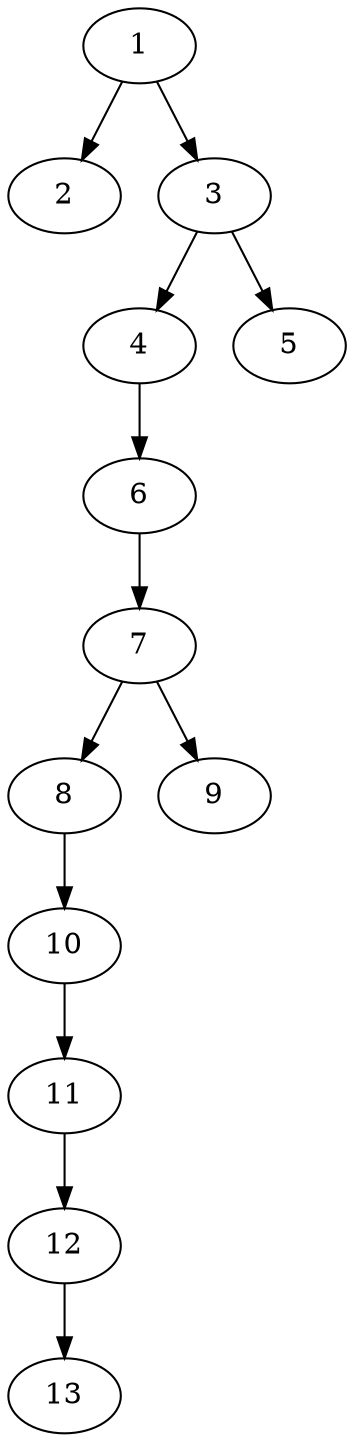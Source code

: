// DAG (tier=1-easy, mode=data, n=13, ccr=0.332, fat=0.416, density=0.357, regular=0.610, jump=0.041, mindata=1048576, maxdata=8388608)
// DAG automatically generated by daggen at Sun Aug 24 16:33:33 2025
// /home/ermia/Project/Environments/daggen/bin/daggen --dot --ccr 0.332 --fat 0.416 --regular 0.610 --density 0.357 --jump 0.041 --mindata 1048576 --maxdata 8388608 -n 13 
digraph G {
  1 [size="14438943625469493248", alpha="0.09", expect_size="7219471812734746624"]
  1 -> 2 [size ="47436605161472"]
  1 -> 3 [size ="47436605161472"]
  2 [size="5599744714028988", alpha="0.11", expect_size="2799872357014494"]
  3 [size="3100486450886475776", alpha="0.17", expect_size="1550243225443237888"]
  3 -> 4 [size ="17010217975808"]
  3 -> 5 [size ="17010217975808"]
  4 [size="12630303914942218", alpha="0.02", expect_size="6315151957471109"]
  4 -> 6 [size ="453666960048128"]
  5 [size="257391506081523433472", alpha="0.17", expect_size="128695753040761716736"]
  6 [size="253058916469187360", alpha="0.03", expect_size="126529458234593680"]
  6 -> 7 [size ="133279848071168"]
  7 [size="706431039687245056", alpha="0.02", expect_size="353215519843622528"]
  7 -> 8 [size ="285608824012800"]
  7 -> 9 [size ="285608824012800"]
  8 [size="252499273445480480", alpha="0.01", expect_size="126249636722740240"]
  8 -> 10 [size ="444582802227200"]
  9 [size="50683233533224288256", alpha="0.15", expect_size="25341616766612144128"]
  10 [size="817103012766344", alpha="0.06", expect_size="408551506383172"]
  10 -> 11 [size ="59443723108352"]
  11 [size="41133326248030040", alpha="0.19", expect_size="20566663124015020"]
  11 -> 12 [size ="17734490390528"]
  12 [size="75801919798018576", alpha="0.19", expect_size="37900959899009288"]
  12 -> 13 [size ="57144036556800"]
  13 [size="124824589726591056", alpha="0.15", expect_size="62412294863295528"]
}